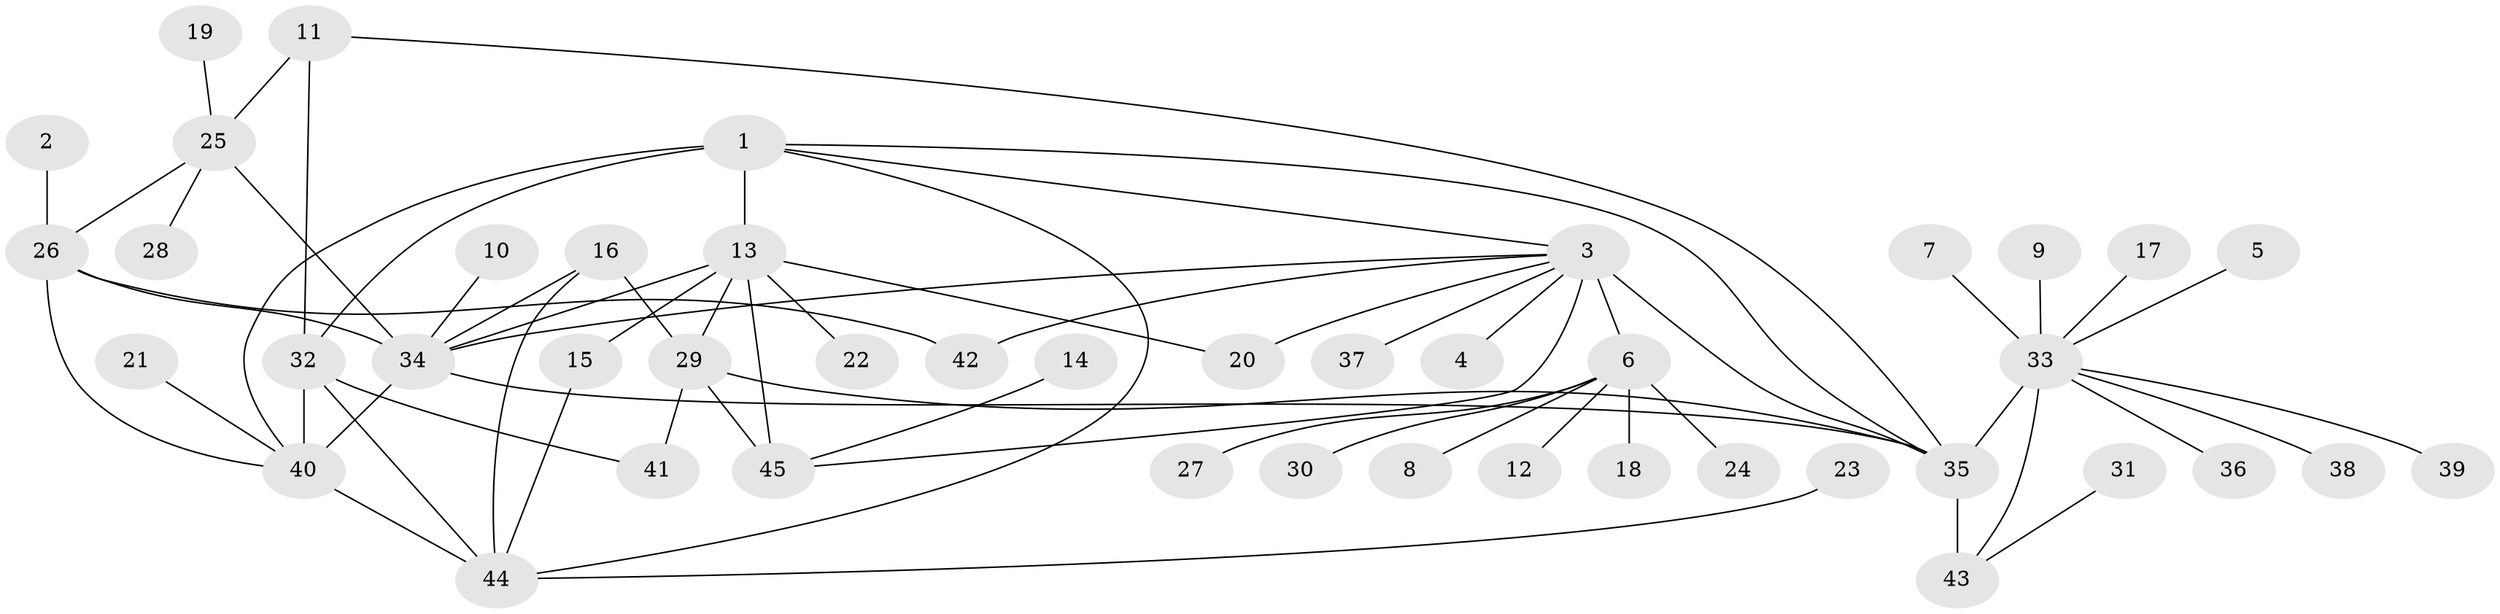 // original degree distribution, {13: 0.008928571428571428, 7: 0.05357142857142857, 5: 0.03571428571428571, 8: 0.03571428571428571, 6: 0.017857142857142856, 9: 0.03571428571428571, 10: 0.03571428571428571, 1: 0.5714285714285714, 2: 0.14285714285714285, 3: 0.0625}
// Generated by graph-tools (version 1.1) at 2025/37/03/04/25 23:37:30]
// undirected, 45 vertices, 65 edges
graph export_dot {
  node [color=gray90,style=filled];
  1;
  2;
  3;
  4;
  5;
  6;
  7;
  8;
  9;
  10;
  11;
  12;
  13;
  14;
  15;
  16;
  17;
  18;
  19;
  20;
  21;
  22;
  23;
  24;
  25;
  26;
  27;
  28;
  29;
  30;
  31;
  32;
  33;
  34;
  35;
  36;
  37;
  38;
  39;
  40;
  41;
  42;
  43;
  44;
  45;
  1 -- 3 [weight=1.0];
  1 -- 13 [weight=1.0];
  1 -- 32 [weight=1.0];
  1 -- 35 [weight=1.0];
  1 -- 40 [weight=2.0];
  1 -- 44 [weight=1.0];
  2 -- 26 [weight=1.0];
  3 -- 4 [weight=1.0];
  3 -- 6 [weight=6.0];
  3 -- 20 [weight=1.0];
  3 -- 34 [weight=1.0];
  3 -- 35 [weight=1.0];
  3 -- 37 [weight=1.0];
  3 -- 42 [weight=1.0];
  3 -- 45 [weight=1.0];
  5 -- 33 [weight=1.0];
  6 -- 8 [weight=1.0];
  6 -- 12 [weight=1.0];
  6 -- 18 [weight=1.0];
  6 -- 24 [weight=1.0];
  6 -- 27 [weight=1.0];
  6 -- 30 [weight=1.0];
  7 -- 33 [weight=1.0];
  9 -- 33 [weight=1.0];
  10 -- 34 [weight=1.0];
  11 -- 25 [weight=1.0];
  11 -- 32 [weight=1.0];
  11 -- 35 [weight=1.0];
  13 -- 15 [weight=1.0];
  13 -- 20 [weight=1.0];
  13 -- 22 [weight=1.0];
  13 -- 29 [weight=3.0];
  13 -- 34 [weight=1.0];
  13 -- 45 [weight=3.0];
  14 -- 45 [weight=1.0];
  15 -- 44 [weight=1.0];
  16 -- 29 [weight=1.0];
  16 -- 34 [weight=1.0];
  16 -- 44 [weight=1.0];
  17 -- 33 [weight=1.0];
  19 -- 25 [weight=1.0];
  21 -- 40 [weight=1.0];
  23 -- 44 [weight=1.0];
  25 -- 26 [weight=1.0];
  25 -- 28 [weight=1.0];
  25 -- 34 [weight=3.0];
  26 -- 34 [weight=3.0];
  26 -- 40 [weight=1.0];
  26 -- 42 [weight=1.0];
  29 -- 35 [weight=1.0];
  29 -- 41 [weight=1.0];
  29 -- 45 [weight=1.0];
  31 -- 43 [weight=1.0];
  32 -- 40 [weight=2.0];
  32 -- 41 [weight=1.0];
  32 -- 44 [weight=1.0];
  33 -- 35 [weight=3.0];
  33 -- 36 [weight=1.0];
  33 -- 38 [weight=1.0];
  33 -- 39 [weight=1.0];
  33 -- 43 [weight=1.0];
  34 -- 35 [weight=1.0];
  34 -- 40 [weight=1.0];
  35 -- 43 [weight=3.0];
  40 -- 44 [weight=2.0];
}
